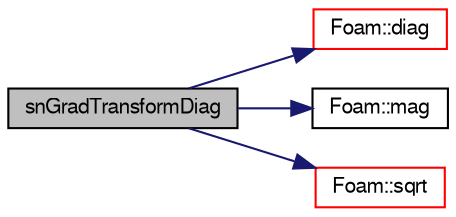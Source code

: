 digraph "snGradTransformDiag"
{
  bgcolor="transparent";
  edge [fontname="FreeSans",fontsize="10",labelfontname="FreeSans",labelfontsize="10"];
  node [fontname="FreeSans",fontsize="10",shape=record];
  rankdir="LR";
  Node80 [label="snGradTransformDiag",height=0.2,width=0.4,color="black", fillcolor="grey75", style="filled", fontcolor="black"];
  Node80 -> Node81 [color="midnightblue",fontsize="10",style="solid",fontname="FreeSans"];
  Node81 [label="Foam::diag",height=0.2,width=0.4,color="red",URL="$a21124.html#a8cdb0ba0633c91ed7041368519cd217c"];
  Node80 -> Node86 [color="midnightblue",fontsize="10",style="solid",fontname="FreeSans"];
  Node86 [label="Foam::mag",height=0.2,width=0.4,color="black",URL="$a21124.html#a929da2a3fdcf3dacbbe0487d3a330dae"];
  Node80 -> Node87 [color="midnightblue",fontsize="10",style="solid",fontname="FreeSans"];
  Node87 [label="Foam::sqrt",height=0.2,width=0.4,color="red",URL="$a21124.html#a8616bd62eebf2342a80222fecb1bda71"];
}
